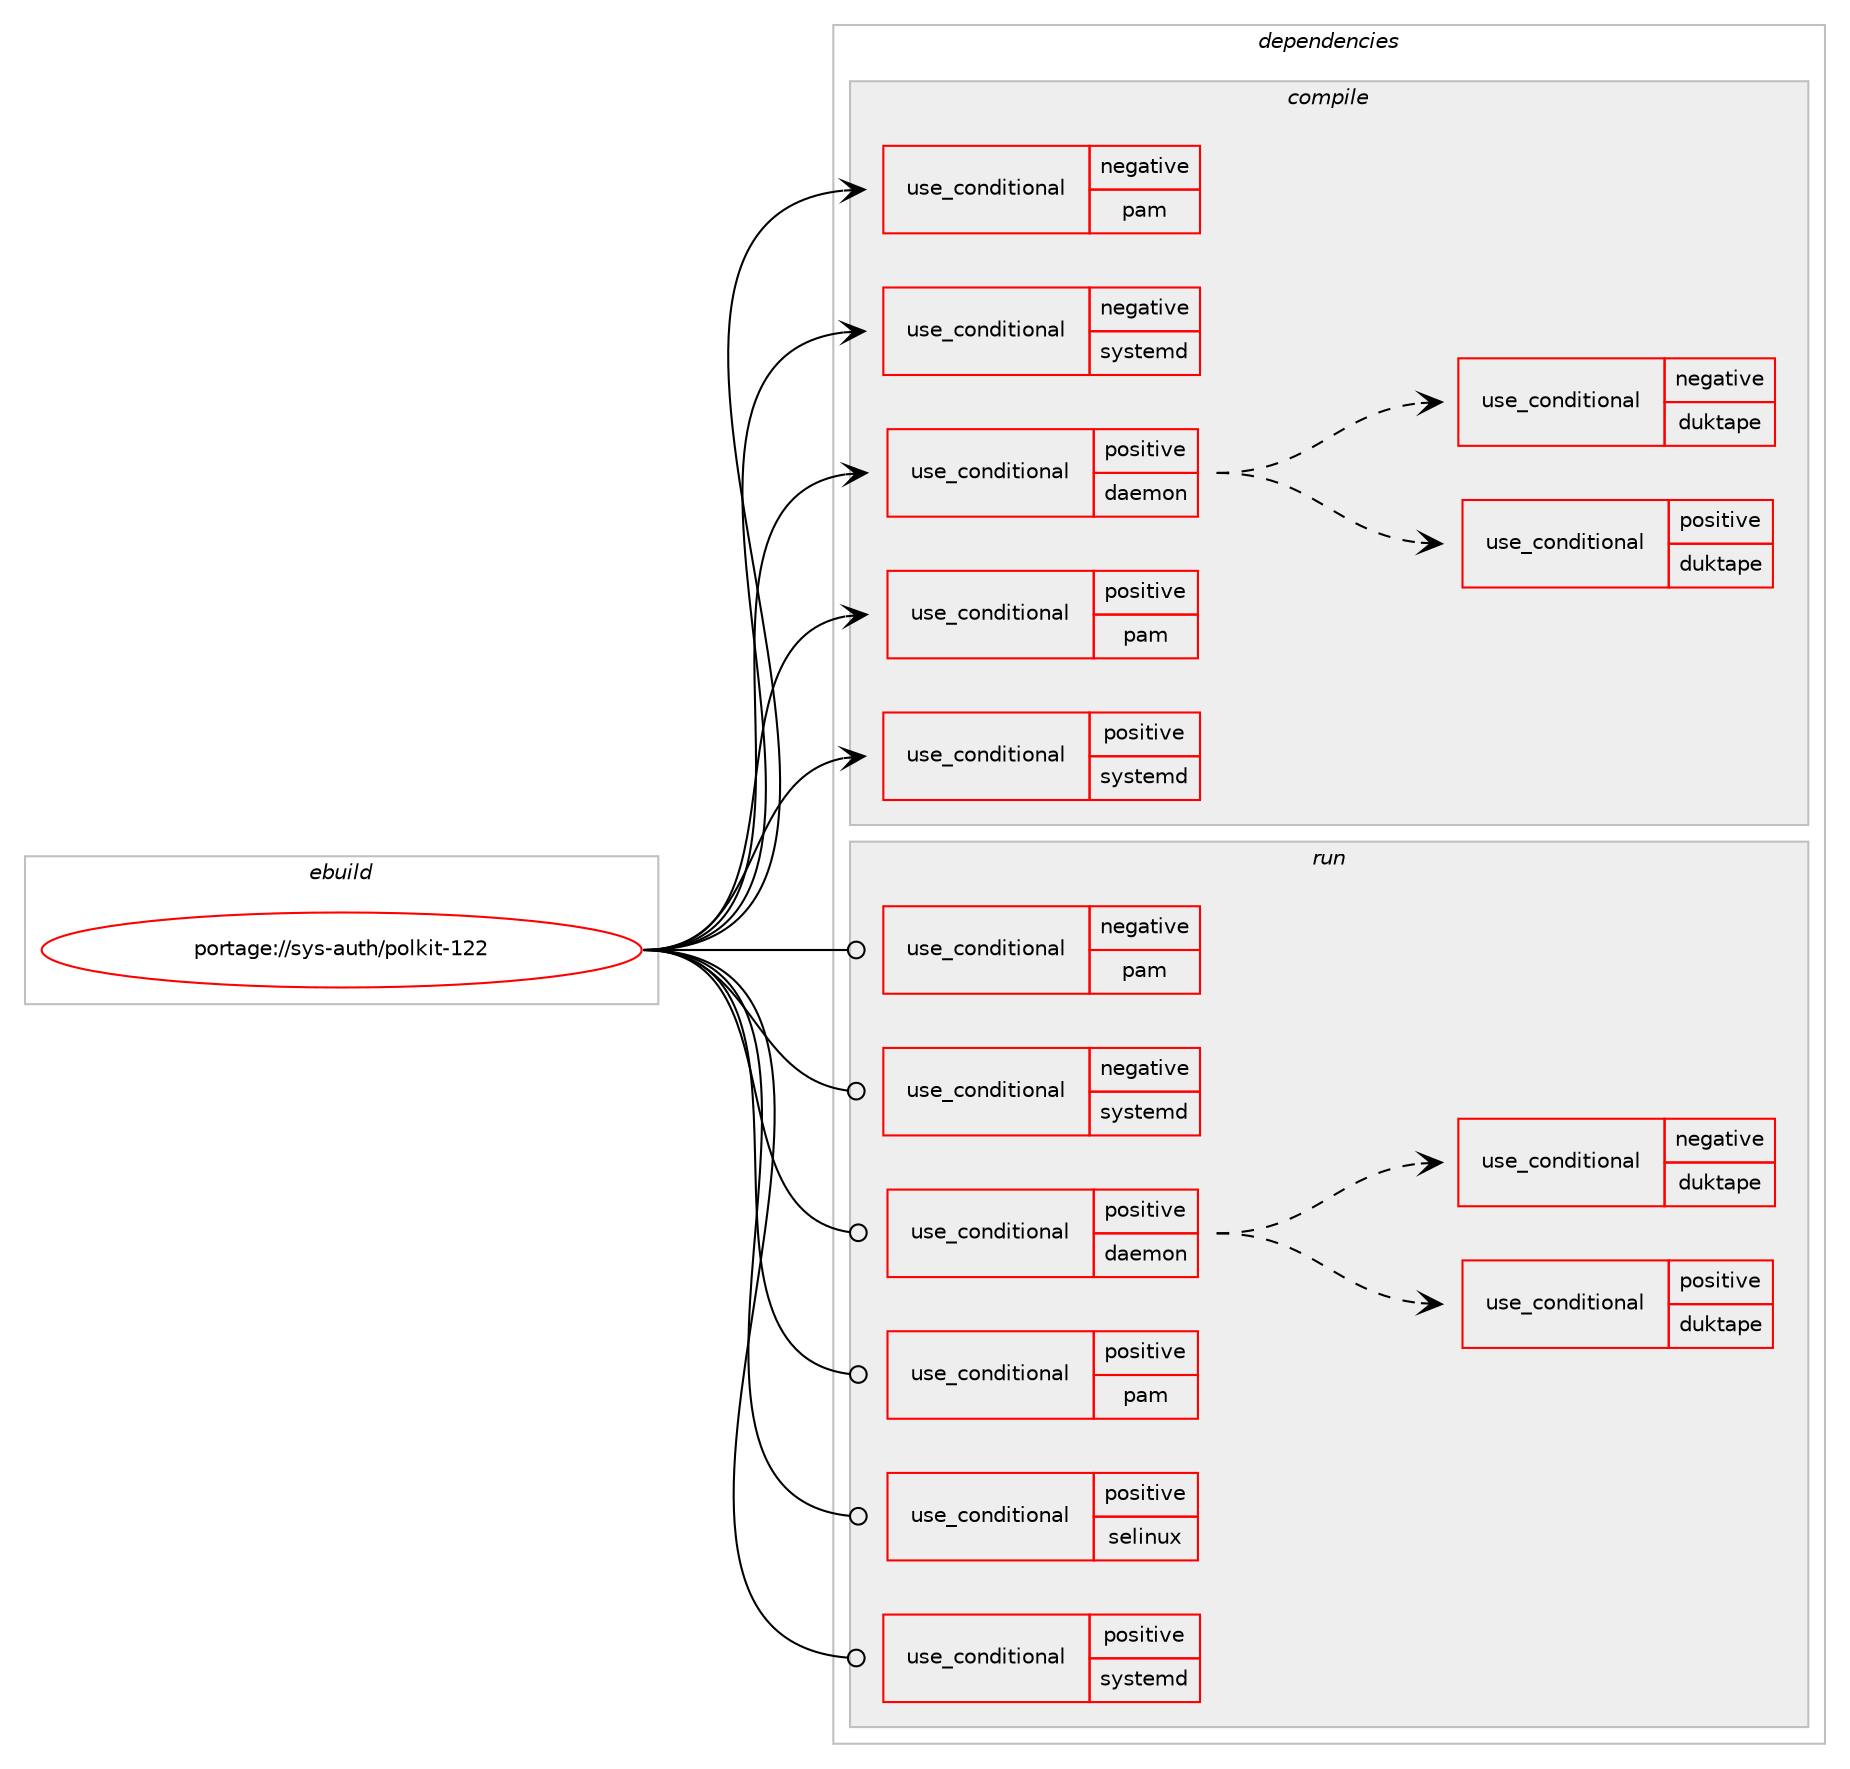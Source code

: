 digraph prolog {

# *************
# Graph options
# *************

newrank=true;
concentrate=true;
compound=true;
graph [rankdir=LR,fontname=Helvetica,fontsize=10,ranksep=1.5];#, ranksep=2.5, nodesep=0.2];
edge  [arrowhead=vee];
node  [fontname=Helvetica,fontsize=10];

# **********
# The ebuild
# **********

subgraph cluster_leftcol {
color=gray;
rank=same;
label=<<i>ebuild</i>>;
id [label="portage://sys-auth/polkit-122", color=red, width=4, href="../sys-auth/polkit-122.svg"];
}

# ****************
# The dependencies
# ****************

subgraph cluster_midcol {
color=gray;
label=<<i>dependencies</i>>;
subgraph cluster_compile {
fillcolor="#eeeeee";
style=filled;
label=<<i>compile</i>>;
subgraph cond3898 {
dependency5964 [label=<<TABLE BORDER="0" CELLBORDER="1" CELLSPACING="0" CELLPADDING="4"><TR><TD ROWSPAN="3" CELLPADDING="10">use_conditional</TD></TR><TR><TD>negative</TD></TR><TR><TD>pam</TD></TR></TABLE>>, shape=none, color=red];
# *** BEGIN UNKNOWN DEPENDENCY TYPE (TODO) ***
# dependency5964 -> package_dependency(portage://sys-auth/polkit-122,install,no,virtual,libcrypt,none,[,,],any_same_slot,[])
# *** END UNKNOWN DEPENDENCY TYPE (TODO) ***

}
id:e -> dependency5964:w [weight=20,style="solid",arrowhead="vee"];
subgraph cond3899 {
dependency5965 [label=<<TABLE BORDER="0" CELLBORDER="1" CELLSPACING="0" CELLPADDING="4"><TR><TD ROWSPAN="3" CELLPADDING="10">use_conditional</TD></TR><TR><TD>negative</TD></TR><TR><TD>systemd</TD></TR></TABLE>>, shape=none, color=red];
# *** BEGIN UNKNOWN DEPENDENCY TYPE (TODO) ***
# dependency5965 -> package_dependency(portage://sys-auth/polkit-122,install,no,sys-auth,elogind,none,[,,],[],[])
# *** END UNKNOWN DEPENDENCY TYPE (TODO) ***

}
id:e -> dependency5965:w [weight=20,style="solid",arrowhead="vee"];
subgraph cond3900 {
dependency5966 [label=<<TABLE BORDER="0" CELLBORDER="1" CELLSPACING="0" CELLPADDING="4"><TR><TD ROWSPAN="3" CELLPADDING="10">use_conditional</TD></TR><TR><TD>positive</TD></TR><TR><TD>daemon</TD></TR></TABLE>>, shape=none, color=red];
subgraph cond3901 {
dependency5967 [label=<<TABLE BORDER="0" CELLBORDER="1" CELLSPACING="0" CELLPADDING="4"><TR><TD ROWSPAN="3" CELLPADDING="10">use_conditional</TD></TR><TR><TD>positive</TD></TR><TR><TD>duktape</TD></TR></TABLE>>, shape=none, color=red];
# *** BEGIN UNKNOWN DEPENDENCY TYPE (TODO) ***
# dependency5967 -> package_dependency(portage://sys-auth/polkit-122,install,no,dev-lang,duktape,none,[,,],any_same_slot,[])
# *** END UNKNOWN DEPENDENCY TYPE (TODO) ***

}
dependency5966:e -> dependency5967:w [weight=20,style="dashed",arrowhead="vee"];
subgraph cond3902 {
dependency5968 [label=<<TABLE BORDER="0" CELLBORDER="1" CELLSPACING="0" CELLPADDING="4"><TR><TD ROWSPAN="3" CELLPADDING="10">use_conditional</TD></TR><TR><TD>negative</TD></TR><TR><TD>duktape</TD></TR></TABLE>>, shape=none, color=red];
# *** BEGIN UNKNOWN DEPENDENCY TYPE (TODO) ***
# dependency5968 -> package_dependency(portage://sys-auth/polkit-122,install,no,dev-lang,spidermonkey,none,[,,],[slot(102)],[use(disable(debug),none)])
# *** END UNKNOWN DEPENDENCY TYPE (TODO) ***

}
dependency5966:e -> dependency5968:w [weight=20,style="dashed",arrowhead="vee"];
}
id:e -> dependency5966:w [weight=20,style="solid",arrowhead="vee"];
subgraph cond3903 {
dependency5969 [label=<<TABLE BORDER="0" CELLBORDER="1" CELLSPACING="0" CELLPADDING="4"><TR><TD ROWSPAN="3" CELLPADDING="10">use_conditional</TD></TR><TR><TD>positive</TD></TR><TR><TD>pam</TD></TR></TABLE>>, shape=none, color=red];
# *** BEGIN UNKNOWN DEPENDENCY TYPE (TODO) ***
# dependency5969 -> package_dependency(portage://sys-auth/polkit-122,install,no,sys-auth,pambase,none,[,,],[],[])
# *** END UNKNOWN DEPENDENCY TYPE (TODO) ***

# *** BEGIN UNKNOWN DEPENDENCY TYPE (TODO) ***
# dependency5969 -> package_dependency(portage://sys-auth/polkit-122,install,no,sys-libs,pam,none,[,,],[],[])
# *** END UNKNOWN DEPENDENCY TYPE (TODO) ***

}
id:e -> dependency5969:w [weight=20,style="solid",arrowhead="vee"];
subgraph cond3904 {
dependency5970 [label=<<TABLE BORDER="0" CELLBORDER="1" CELLSPACING="0" CELLPADDING="4"><TR><TD ROWSPAN="3" CELLPADDING="10">use_conditional</TD></TR><TR><TD>positive</TD></TR><TR><TD>systemd</TD></TR></TABLE>>, shape=none, color=red];
# *** BEGIN UNKNOWN DEPENDENCY TYPE (TODO) ***
# dependency5970 -> package_dependency(portage://sys-auth/polkit-122,install,no,sys-apps,systemd,none,[,,],[slot(0),equal],[use(enable(policykit),none)])
# *** END UNKNOWN DEPENDENCY TYPE (TODO) ***

}
id:e -> dependency5970:w [weight=20,style="solid",arrowhead="vee"];
# *** BEGIN UNKNOWN DEPENDENCY TYPE (TODO) ***
# id -> package_dependency(portage://sys-auth/polkit-122,install,no,dev-libs,expat,none,[,,],[],[])
# *** END UNKNOWN DEPENDENCY TYPE (TODO) ***

# *** BEGIN UNKNOWN DEPENDENCY TYPE (TODO) ***
# id -> package_dependency(portage://sys-auth/polkit-122,install,no,dev-libs,glib,none,[,,],[slot(2)],[])
# *** END UNKNOWN DEPENDENCY TYPE (TODO) ***

}
subgraph cluster_compileandrun {
fillcolor="#eeeeee";
style=filled;
label=<<i>compile and run</i>>;
}
subgraph cluster_run {
fillcolor="#eeeeee";
style=filled;
label=<<i>run</i>>;
subgraph cond3905 {
dependency5971 [label=<<TABLE BORDER="0" CELLBORDER="1" CELLSPACING="0" CELLPADDING="4"><TR><TD ROWSPAN="3" CELLPADDING="10">use_conditional</TD></TR><TR><TD>negative</TD></TR><TR><TD>pam</TD></TR></TABLE>>, shape=none, color=red];
# *** BEGIN UNKNOWN DEPENDENCY TYPE (TODO) ***
# dependency5971 -> package_dependency(portage://sys-auth/polkit-122,run,no,virtual,libcrypt,none,[,,],any_same_slot,[])
# *** END UNKNOWN DEPENDENCY TYPE (TODO) ***

}
id:e -> dependency5971:w [weight=20,style="solid",arrowhead="odot"];
subgraph cond3906 {
dependency5972 [label=<<TABLE BORDER="0" CELLBORDER="1" CELLSPACING="0" CELLPADDING="4"><TR><TD ROWSPAN="3" CELLPADDING="10">use_conditional</TD></TR><TR><TD>negative</TD></TR><TR><TD>systemd</TD></TR></TABLE>>, shape=none, color=red];
# *** BEGIN UNKNOWN DEPENDENCY TYPE (TODO) ***
# dependency5972 -> package_dependency(portage://sys-auth/polkit-122,run,no,sys-auth,elogind,none,[,,],[],[])
# *** END UNKNOWN DEPENDENCY TYPE (TODO) ***

}
id:e -> dependency5972:w [weight=20,style="solid",arrowhead="odot"];
subgraph cond3907 {
dependency5973 [label=<<TABLE BORDER="0" CELLBORDER="1" CELLSPACING="0" CELLPADDING="4"><TR><TD ROWSPAN="3" CELLPADDING="10">use_conditional</TD></TR><TR><TD>positive</TD></TR><TR><TD>daemon</TD></TR></TABLE>>, shape=none, color=red];
subgraph cond3908 {
dependency5974 [label=<<TABLE BORDER="0" CELLBORDER="1" CELLSPACING="0" CELLPADDING="4"><TR><TD ROWSPAN="3" CELLPADDING="10">use_conditional</TD></TR><TR><TD>positive</TD></TR><TR><TD>duktape</TD></TR></TABLE>>, shape=none, color=red];
# *** BEGIN UNKNOWN DEPENDENCY TYPE (TODO) ***
# dependency5974 -> package_dependency(portage://sys-auth/polkit-122,run,no,dev-lang,duktape,none,[,,],any_same_slot,[])
# *** END UNKNOWN DEPENDENCY TYPE (TODO) ***

}
dependency5973:e -> dependency5974:w [weight=20,style="dashed",arrowhead="vee"];
subgraph cond3909 {
dependency5975 [label=<<TABLE BORDER="0" CELLBORDER="1" CELLSPACING="0" CELLPADDING="4"><TR><TD ROWSPAN="3" CELLPADDING="10">use_conditional</TD></TR><TR><TD>negative</TD></TR><TR><TD>duktape</TD></TR></TABLE>>, shape=none, color=red];
# *** BEGIN UNKNOWN DEPENDENCY TYPE (TODO) ***
# dependency5975 -> package_dependency(portage://sys-auth/polkit-122,run,no,dev-lang,spidermonkey,none,[,,],[slot(102)],[use(disable(debug),none)])
# *** END UNKNOWN DEPENDENCY TYPE (TODO) ***

}
dependency5973:e -> dependency5975:w [weight=20,style="dashed",arrowhead="vee"];
}
id:e -> dependency5973:w [weight=20,style="solid",arrowhead="odot"];
subgraph cond3910 {
dependency5976 [label=<<TABLE BORDER="0" CELLBORDER="1" CELLSPACING="0" CELLPADDING="4"><TR><TD ROWSPAN="3" CELLPADDING="10">use_conditional</TD></TR><TR><TD>positive</TD></TR><TR><TD>pam</TD></TR></TABLE>>, shape=none, color=red];
# *** BEGIN UNKNOWN DEPENDENCY TYPE (TODO) ***
# dependency5976 -> package_dependency(portage://sys-auth/polkit-122,run,no,sys-auth,pambase,none,[,,],[],[])
# *** END UNKNOWN DEPENDENCY TYPE (TODO) ***

# *** BEGIN UNKNOWN DEPENDENCY TYPE (TODO) ***
# dependency5976 -> package_dependency(portage://sys-auth/polkit-122,run,no,sys-libs,pam,none,[,,],[],[])
# *** END UNKNOWN DEPENDENCY TYPE (TODO) ***

}
id:e -> dependency5976:w [weight=20,style="solid",arrowhead="odot"];
subgraph cond3911 {
dependency5977 [label=<<TABLE BORDER="0" CELLBORDER="1" CELLSPACING="0" CELLPADDING="4"><TR><TD ROWSPAN="3" CELLPADDING="10">use_conditional</TD></TR><TR><TD>positive</TD></TR><TR><TD>selinux</TD></TR></TABLE>>, shape=none, color=red];
# *** BEGIN UNKNOWN DEPENDENCY TYPE (TODO) ***
# dependency5977 -> package_dependency(portage://sys-auth/polkit-122,run,no,sec-policy,selinux-policykit,none,[,,],[],[])
# *** END UNKNOWN DEPENDENCY TYPE (TODO) ***

}
id:e -> dependency5977:w [weight=20,style="solid",arrowhead="odot"];
subgraph cond3912 {
dependency5978 [label=<<TABLE BORDER="0" CELLBORDER="1" CELLSPACING="0" CELLPADDING="4"><TR><TD ROWSPAN="3" CELLPADDING="10">use_conditional</TD></TR><TR><TD>positive</TD></TR><TR><TD>systemd</TD></TR></TABLE>>, shape=none, color=red];
# *** BEGIN UNKNOWN DEPENDENCY TYPE (TODO) ***
# dependency5978 -> package_dependency(portage://sys-auth/polkit-122,run,no,sys-apps,systemd,none,[,,],[slot(0),equal],[use(enable(policykit),none)])
# *** END UNKNOWN DEPENDENCY TYPE (TODO) ***

}
id:e -> dependency5978:w [weight=20,style="solid",arrowhead="odot"];
# *** BEGIN UNKNOWN DEPENDENCY TYPE (TODO) ***
# id -> package_dependency(portage://sys-auth/polkit-122,run,no,acct-user,polkitd,none,[,,],[],[])
# *** END UNKNOWN DEPENDENCY TYPE (TODO) ***

# *** BEGIN UNKNOWN DEPENDENCY TYPE (TODO) ***
# id -> package_dependency(portage://sys-auth/polkit-122,run,no,dev-libs,expat,none,[,,],[],[])
# *** END UNKNOWN DEPENDENCY TYPE (TODO) ***

# *** BEGIN UNKNOWN DEPENDENCY TYPE (TODO) ***
# id -> package_dependency(portage://sys-auth/polkit-122,run,no,dev-libs,glib,none,[,,],[slot(2)],[])
# *** END UNKNOWN DEPENDENCY TYPE (TODO) ***

}
}

# **************
# The candidates
# **************

subgraph cluster_choices {
rank=same;
color=gray;
label=<<i>candidates</i>>;

}

}
